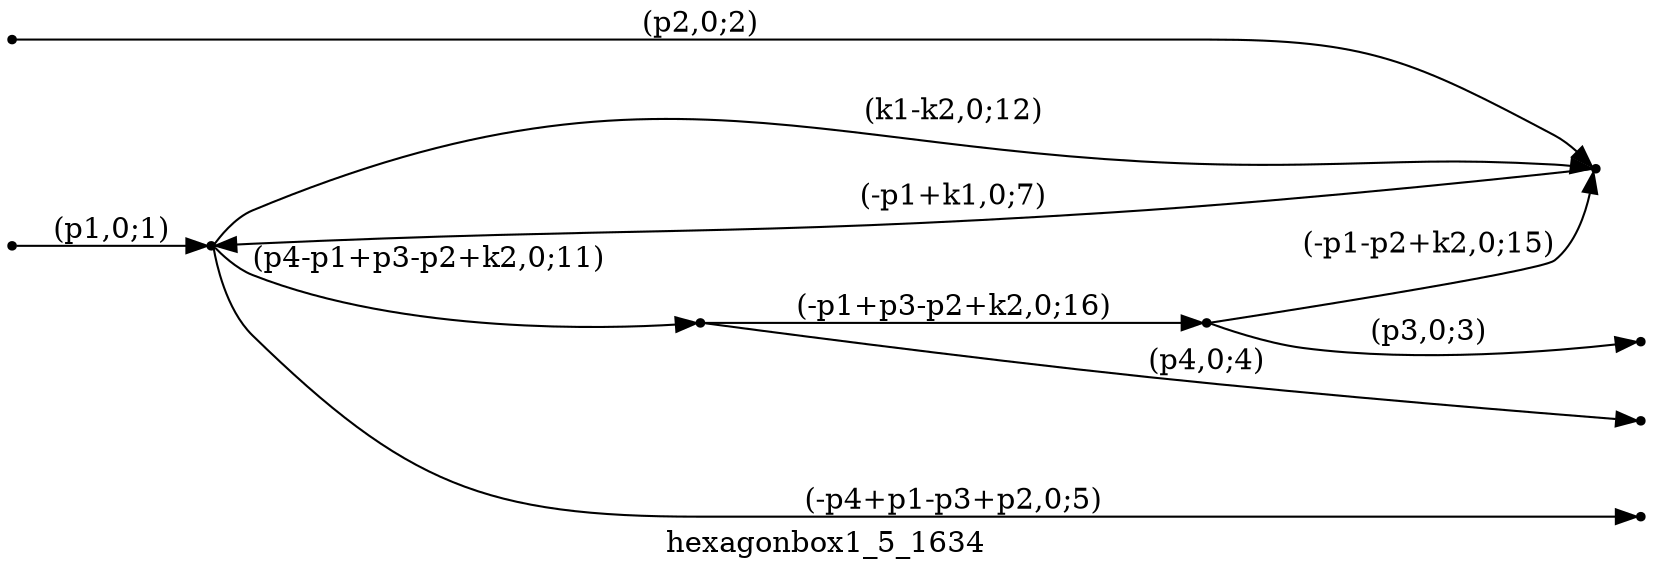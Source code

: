 digraph hexagonbox1_5_1634 {
  label="hexagonbox1_5_1634";
  rankdir="LR";
  subgraph edges {
    -1 -> 2 [label="(p1,0;1)"];
    -2 -> 3 [label="(p2,0;2)"];
    4 -> -3 [label="(p3,0;3)"];
    1 -> -4 [label="(p4,0;4)"];
    2 -> -5 [label="(-p4+p1-p3+p2,0;5)"];
    3 -> 2 [label="(-p1+k1,0;7)"];
    2 -> 1 [label="(p4-p1+p3-p2+k2,0;11)"];
    2 -> 3 [label="(k1-k2,0;12)"];
    4 -> 3 [label="(-p1-p2+k2,0;15)"];
    1 -> 4 [label="(-p1+p3-p2+k2,0;16)"];
  }
  subgraph incoming { rank="source"; -1; -2; }
  subgraph outgoing { rank="sink"; -3; -4; -5; }
-5 [shape=point];
-4 [shape=point];
-3 [shape=point];
-2 [shape=point];
-1 [shape=point];
1 [shape=point];
2 [shape=point];
3 [shape=point];
4 [shape=point];
}

